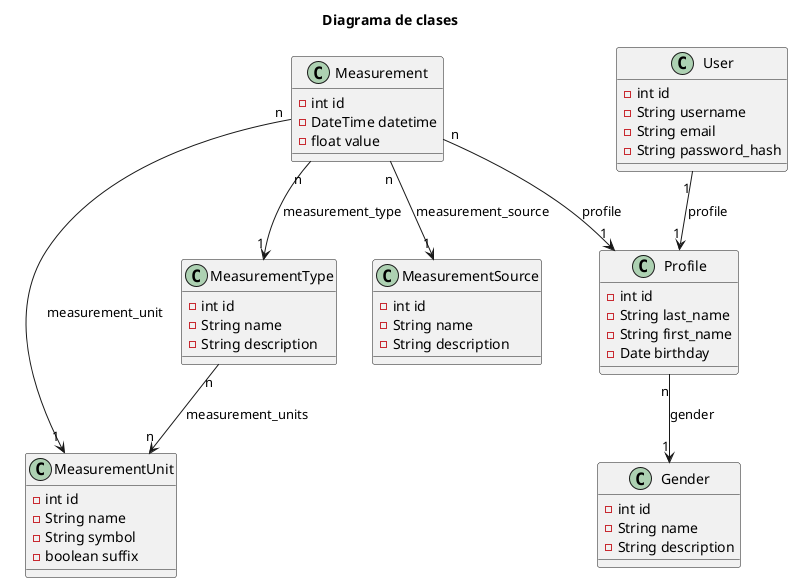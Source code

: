 @startuml diagramaClases.png

title Diagrama de clases

class Gender {
    -int id
    -String name
    -String description
}

class Measurement {
    -int id
    -DateTime datetime
    -float value
}

class MeasurementUnit {
    -int id
    -String name
    -String symbol
    -boolean suffix
}

class MeasurementType {
    -int id
    -String name
    -String description
}

class MeasurementSource {
    -int id
    -String name
    -String description
}

class Profile {
    -int id
    -String last_name
    -String first_name
    -Date birthday
}

class User {
    -int id
    -String username
    -String email
    -String password_hash
}


'Relaciones

Measurement "n" --> "1" MeasurementUnit : measurement_unit
Measurement "n" --> "1" MeasurementType : measurement_type
Measurement "n" --> "1" MeasurementSource : measurement_source
Measurement "n" --> "1" Profile : profile

MeasurementType "n" --> "n" MeasurementUnit : measurement_units

Profile "n" --> "1" Gender : gender

User "1" --> "1" Profile : profile

@enduml
